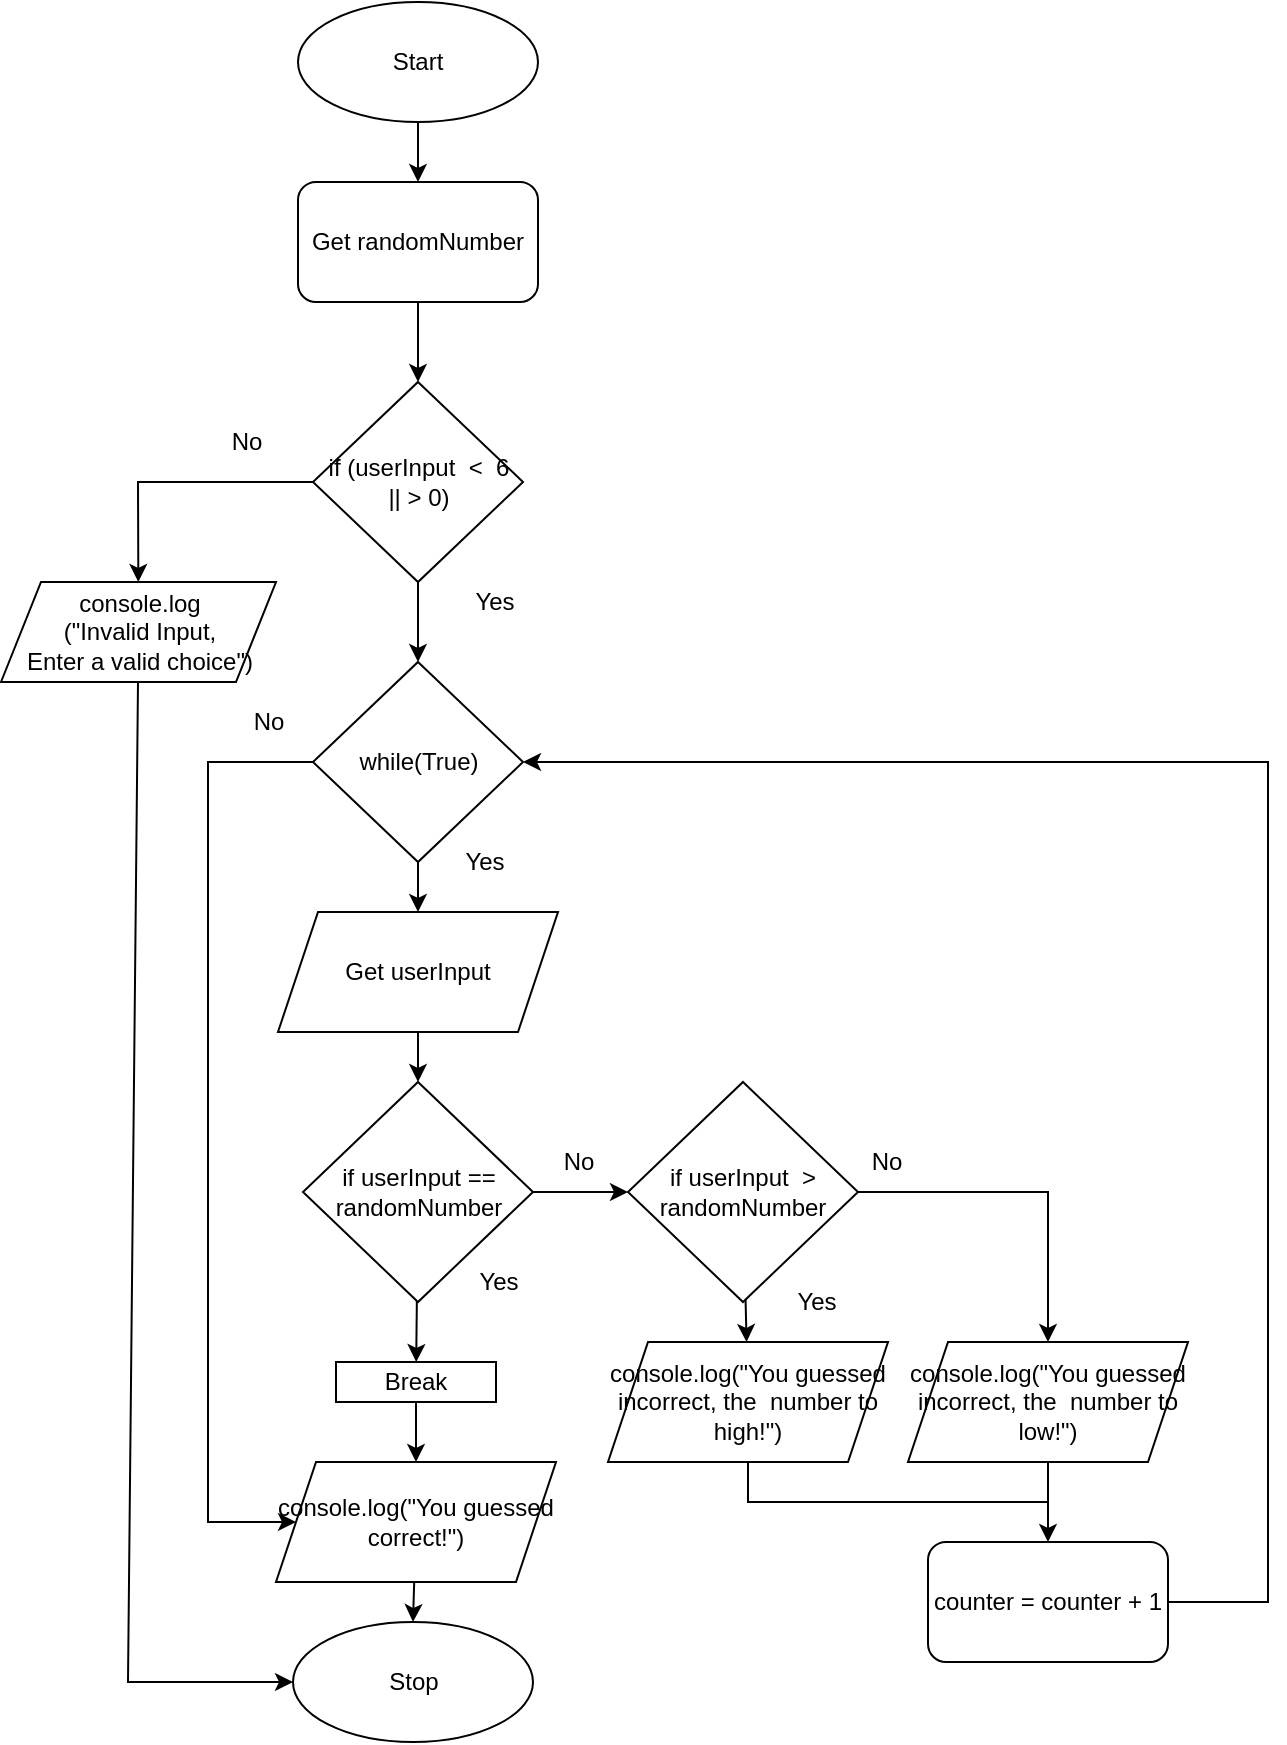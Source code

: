 <mxfile>
    <diagram id="bVoswQC8T6PlKmy4Bn8u" name="Page-1">
        <mxGraphModel dx="1958" dy="788" grid="1" gridSize="10" guides="1" tooltips="1" connect="1" arrows="1" fold="1" page="1" pageScale="1" pageWidth="827" pageHeight="1169" math="0" shadow="0">
            <root>
                <mxCell id="0"/>
                <mxCell id="1" parent="0"/>
                <mxCell id="246" style="edgeStyle=none;html=1;entryX=0.5;entryY=0;entryDx=0;entryDy=0;" edge="1" parent="1" source="3" target="241">
                    <mxGeometry relative="1" as="geometry"/>
                </mxCell>
                <mxCell id="3" value="Start" style="ellipse;whiteSpace=wrap;html=1;" parent="1" vertex="1">
                    <mxGeometry x="105" y="130" width="120" height="60" as="geometry"/>
                </mxCell>
                <mxCell id="4" value="Stop" style="ellipse;whiteSpace=wrap;html=1;" parent="1" vertex="1">
                    <mxGeometry x="102.5" y="940" width="120" height="60" as="geometry"/>
                </mxCell>
                <mxCell id="194" style="edgeStyle=none;html=1;entryX=0.5;entryY=0;entryDx=0;entryDy=0;" parent="1" source="31" target="129" edge="1">
                    <mxGeometry relative="1" as="geometry"/>
                </mxCell>
                <mxCell id="217" style="edgeStyle=none;rounded=0;html=1;" parent="1" source="31" target="90" edge="1">
                    <mxGeometry relative="1" as="geometry">
                        <Array as="points">
                            <mxPoint x="25" y="370"/>
                        </Array>
                    </mxGeometry>
                </mxCell>
                <mxCell id="31" value="if (userInput&amp;nbsp; &amp;lt;&amp;nbsp; 6&lt;br&gt;|| &amp;gt; 0)" style="rhombus;whiteSpace=wrap;html=1;" parent="1" vertex="1">
                    <mxGeometry x="112.5" y="320" width="105" height="100" as="geometry"/>
                </mxCell>
                <mxCell id="139" value="" style="edgeStyle=none;html=1;" parent="1" source="57" target="138" edge="1">
                    <mxGeometry relative="1" as="geometry"/>
                </mxCell>
                <mxCell id="228" value="" style="edgeStyle=none;html=1;" parent="1" source="57" target="226" edge="1">
                    <mxGeometry relative="1" as="geometry"/>
                </mxCell>
                <mxCell id="57" value="if userInput == randomNumber" style="rhombus;whiteSpace=wrap;html=1;" parent="1" vertex="1">
                    <mxGeometry x="107.5" y="670" width="115" height="110" as="geometry"/>
                </mxCell>
                <mxCell id="218" style="edgeStyle=none;rounded=0;html=1;entryX=0;entryY=0.5;entryDx=0;entryDy=0;endArrow=classic;endFill=1;" parent="1" source="90" target="4" edge="1">
                    <mxGeometry relative="1" as="geometry">
                        <Array as="points">
                            <mxPoint x="20" y="970"/>
                        </Array>
                    </mxGeometry>
                </mxCell>
                <mxCell id="90" value="console.log&lt;br&gt;(&quot;Invalid Input, &lt;br&gt;Enter a valid choice&quot;)" style="shape=parallelogram;perimeter=parallelogramPerimeter;whiteSpace=wrap;html=1;fixedSize=1;" parent="1" vertex="1">
                    <mxGeometry x="-43.5" y="420" width="137.5" height="50" as="geometry"/>
                </mxCell>
                <mxCell id="109" value="&lt;span style=&quot;font-size: 12px&quot;&gt;No&lt;/span&gt;" style="text;html=1;align=center;verticalAlign=middle;resizable=0;points=[];autosize=1;strokeColor=none;fillColor=none;fontSize=10;" parent="1" vertex="1">
                    <mxGeometry x="64" y="340" width="30" height="20" as="geometry"/>
                </mxCell>
                <mxCell id="225" style="edgeStyle=none;rounded=0;html=1;entryX=0;entryY=0.5;entryDx=0;entryDy=0;endArrow=classic;endFill=1;" parent="1" source="129" target="199" edge="1">
                    <mxGeometry relative="1" as="geometry">
                        <Array as="points">
                            <mxPoint x="60" y="510"/>
                            <mxPoint x="60" y="890"/>
                        </Array>
                    </mxGeometry>
                </mxCell>
                <mxCell id="243" style="edgeStyle=none;html=1;entryX=0.5;entryY=0;entryDx=0;entryDy=0;" edge="1" parent="1" source="129" target="242">
                    <mxGeometry relative="1" as="geometry"/>
                </mxCell>
                <mxCell id="129" value="while(True)" style="rhombus;whiteSpace=wrap;html=1;" parent="1" vertex="1">
                    <mxGeometry x="112.5" y="460" width="105" height="100" as="geometry"/>
                </mxCell>
                <mxCell id="137" value="&lt;font style=&quot;font-size: 12px&quot;&gt;Yes&lt;/font&gt;" style="text;html=1;align=center;verticalAlign=middle;resizable=0;points=[];autosize=1;strokeColor=none;fillColor=none;fontSize=10;" parent="1" vertex="1">
                    <mxGeometry x="177.5" y="550" width="40" height="20" as="geometry"/>
                </mxCell>
                <mxCell id="209" style="edgeStyle=none;html=1;entryX=0.5;entryY=0;entryDx=0;entryDy=0;rounded=0;" parent="1" source="138" target="205" edge="1">
                    <mxGeometry relative="1" as="geometry">
                        <Array as="points">
                            <mxPoint x="480" y="725"/>
                        </Array>
                    </mxGeometry>
                </mxCell>
                <mxCell id="211" value="" style="edgeStyle=none;rounded=0;html=1;" parent="1" source="138" target="210" edge="1">
                    <mxGeometry relative="1" as="geometry"/>
                </mxCell>
                <mxCell id="138" value="if userInput&amp;nbsp; &amp;gt; randomNumber" style="rhombus;whiteSpace=wrap;html=1;" parent="1" vertex="1">
                    <mxGeometry x="270" y="670" width="115" height="110" as="geometry"/>
                </mxCell>
                <mxCell id="152" value="&lt;font style=&quot;font-size: 12px&quot;&gt;Yes&lt;/font&gt;" style="text;html=1;align=center;verticalAlign=middle;resizable=0;points=[];autosize=1;strokeColor=none;fillColor=none;fontSize=10;" parent="1" vertex="1">
                    <mxGeometry x="185" y="760" width="40" height="20" as="geometry"/>
                </mxCell>
                <mxCell id="153" value="&lt;span style=&quot;font-size: 12px&quot;&gt;No&lt;/span&gt;" style="text;html=1;align=center;verticalAlign=middle;resizable=0;points=[];autosize=1;strokeColor=none;fillColor=none;fontSize=10;" parent="1" vertex="1">
                    <mxGeometry x="230" y="700" width="30" height="20" as="geometry"/>
                </mxCell>
                <mxCell id="154" value="&lt;span style=&quot;font-size: 12px&quot;&gt;No&lt;/span&gt;" style="text;html=1;align=center;verticalAlign=middle;resizable=0;points=[];autosize=1;strokeColor=none;fillColor=none;fontSize=10;" parent="1" vertex="1">
                    <mxGeometry x="384" y="700" width="30" height="20" as="geometry"/>
                </mxCell>
                <mxCell id="155" value="&lt;font style=&quot;font-size: 12px&quot;&gt;Yes&lt;/font&gt;" style="text;html=1;align=center;verticalAlign=middle;resizable=0;points=[];autosize=1;strokeColor=none;fillColor=none;fontSize=10;" parent="1" vertex="1">
                    <mxGeometry x="344" y="770" width="40" height="20" as="geometry"/>
                </mxCell>
                <mxCell id="203" style="edgeStyle=none;html=1;entryX=0.5;entryY=0;entryDx=0;entryDy=0;" parent="1" source="199" target="4" edge="1">
                    <mxGeometry relative="1" as="geometry"/>
                </mxCell>
                <mxCell id="199" value="console.log(&quot;You guessed correct!&quot;)" style="shape=parallelogram;perimeter=parallelogramPerimeter;whiteSpace=wrap;html=1;fixedSize=1;" parent="1" vertex="1">
                    <mxGeometry x="94" y="860" width="140" height="60" as="geometry"/>
                </mxCell>
                <mxCell id="221" value="" style="edgeStyle=none;rounded=0;html=1;" parent="1" source="205" target="219" edge="1">
                    <mxGeometry relative="1" as="geometry"/>
                </mxCell>
                <mxCell id="205" value="console.log(&quot;You guessed incorrect, the&amp;nbsp; number to low!&quot;)" style="shape=parallelogram;perimeter=parallelogramPerimeter;whiteSpace=wrap;html=1;fixedSize=1;" parent="1" vertex="1">
                    <mxGeometry x="410" y="800" width="140" height="60" as="geometry"/>
                </mxCell>
                <mxCell id="222" style="edgeStyle=none;rounded=0;html=1;endArrow=none;endFill=0;" parent="1" source="210" edge="1">
                    <mxGeometry relative="1" as="geometry">
                        <mxPoint x="480" y="880" as="targetPoint"/>
                        <Array as="points">
                            <mxPoint x="330" y="880"/>
                        </Array>
                    </mxGeometry>
                </mxCell>
                <mxCell id="210" value="console.log(&quot;You guessed incorrect, the&amp;nbsp; number to high!&quot;)" style="shape=parallelogram;perimeter=parallelogramPerimeter;whiteSpace=wrap;html=1;fixedSize=1;" parent="1" vertex="1">
                    <mxGeometry x="260" y="800" width="140" height="60" as="geometry"/>
                </mxCell>
                <mxCell id="214" value="&lt;span style=&quot;font-size: 12px&quot;&gt;No&lt;/span&gt;" style="text;html=1;align=center;verticalAlign=middle;resizable=0;points=[];autosize=1;strokeColor=none;fillColor=none;fontSize=10;" parent="1" vertex="1">
                    <mxGeometry x="75" y="480" width="30" height="20" as="geometry"/>
                </mxCell>
                <mxCell id="215" value="&lt;font style=&quot;font-size: 12px&quot;&gt;Yes&lt;/font&gt;" style="text;html=1;align=center;verticalAlign=middle;resizable=0;points=[];autosize=1;strokeColor=none;fillColor=none;fontSize=10;" parent="1" vertex="1">
                    <mxGeometry x="182.5" y="420" width="40" height="20" as="geometry"/>
                </mxCell>
                <mxCell id="223" style="edgeStyle=none;rounded=0;html=1;entryX=1;entryY=0.5;entryDx=0;entryDy=0;endArrow=classic;endFill=1;exitX=1;exitY=0.5;exitDx=0;exitDy=0;" parent="1" source="219" target="129" edge="1">
                    <mxGeometry relative="1" as="geometry">
                        <Array as="points">
                            <mxPoint x="590" y="930"/>
                            <mxPoint x="590" y="510"/>
                        </Array>
                    </mxGeometry>
                </mxCell>
                <mxCell id="219" value="counter = counter + 1" style="rounded=1;whiteSpace=wrap;html=1;" parent="1" vertex="1">
                    <mxGeometry x="420" y="900" width="120" height="60" as="geometry"/>
                </mxCell>
                <mxCell id="229" value="" style="edgeStyle=none;html=1;" parent="1" source="226" target="199" edge="1">
                    <mxGeometry relative="1" as="geometry"/>
                </mxCell>
                <mxCell id="226" value="Break" style="rounded=0;whiteSpace=wrap;html=1;" parent="1" vertex="1">
                    <mxGeometry x="124" y="810" width="80" height="20" as="geometry"/>
                </mxCell>
                <mxCell id="247" value="" style="edgeStyle=none;html=1;" edge="1" parent="1" source="241" target="31">
                    <mxGeometry relative="1" as="geometry"/>
                </mxCell>
                <mxCell id="241" value="&lt;span&gt;Get randomNumber&lt;/span&gt;" style="rounded=1;whiteSpace=wrap;html=1;" vertex="1" parent="1">
                    <mxGeometry x="105" y="220" width="120" height="60" as="geometry"/>
                </mxCell>
                <mxCell id="245" style="edgeStyle=none;html=1;entryX=0.5;entryY=0;entryDx=0;entryDy=0;" edge="1" parent="1" source="242" target="57">
                    <mxGeometry relative="1" as="geometry"/>
                </mxCell>
                <mxCell id="242" value="Get userInput" style="shape=parallelogram;perimeter=parallelogramPerimeter;whiteSpace=wrap;html=1;fixedSize=1;" vertex="1" parent="1">
                    <mxGeometry x="95" y="585" width="140" height="60" as="geometry"/>
                </mxCell>
            </root>
        </mxGraphModel>
    </diagram>
</mxfile>